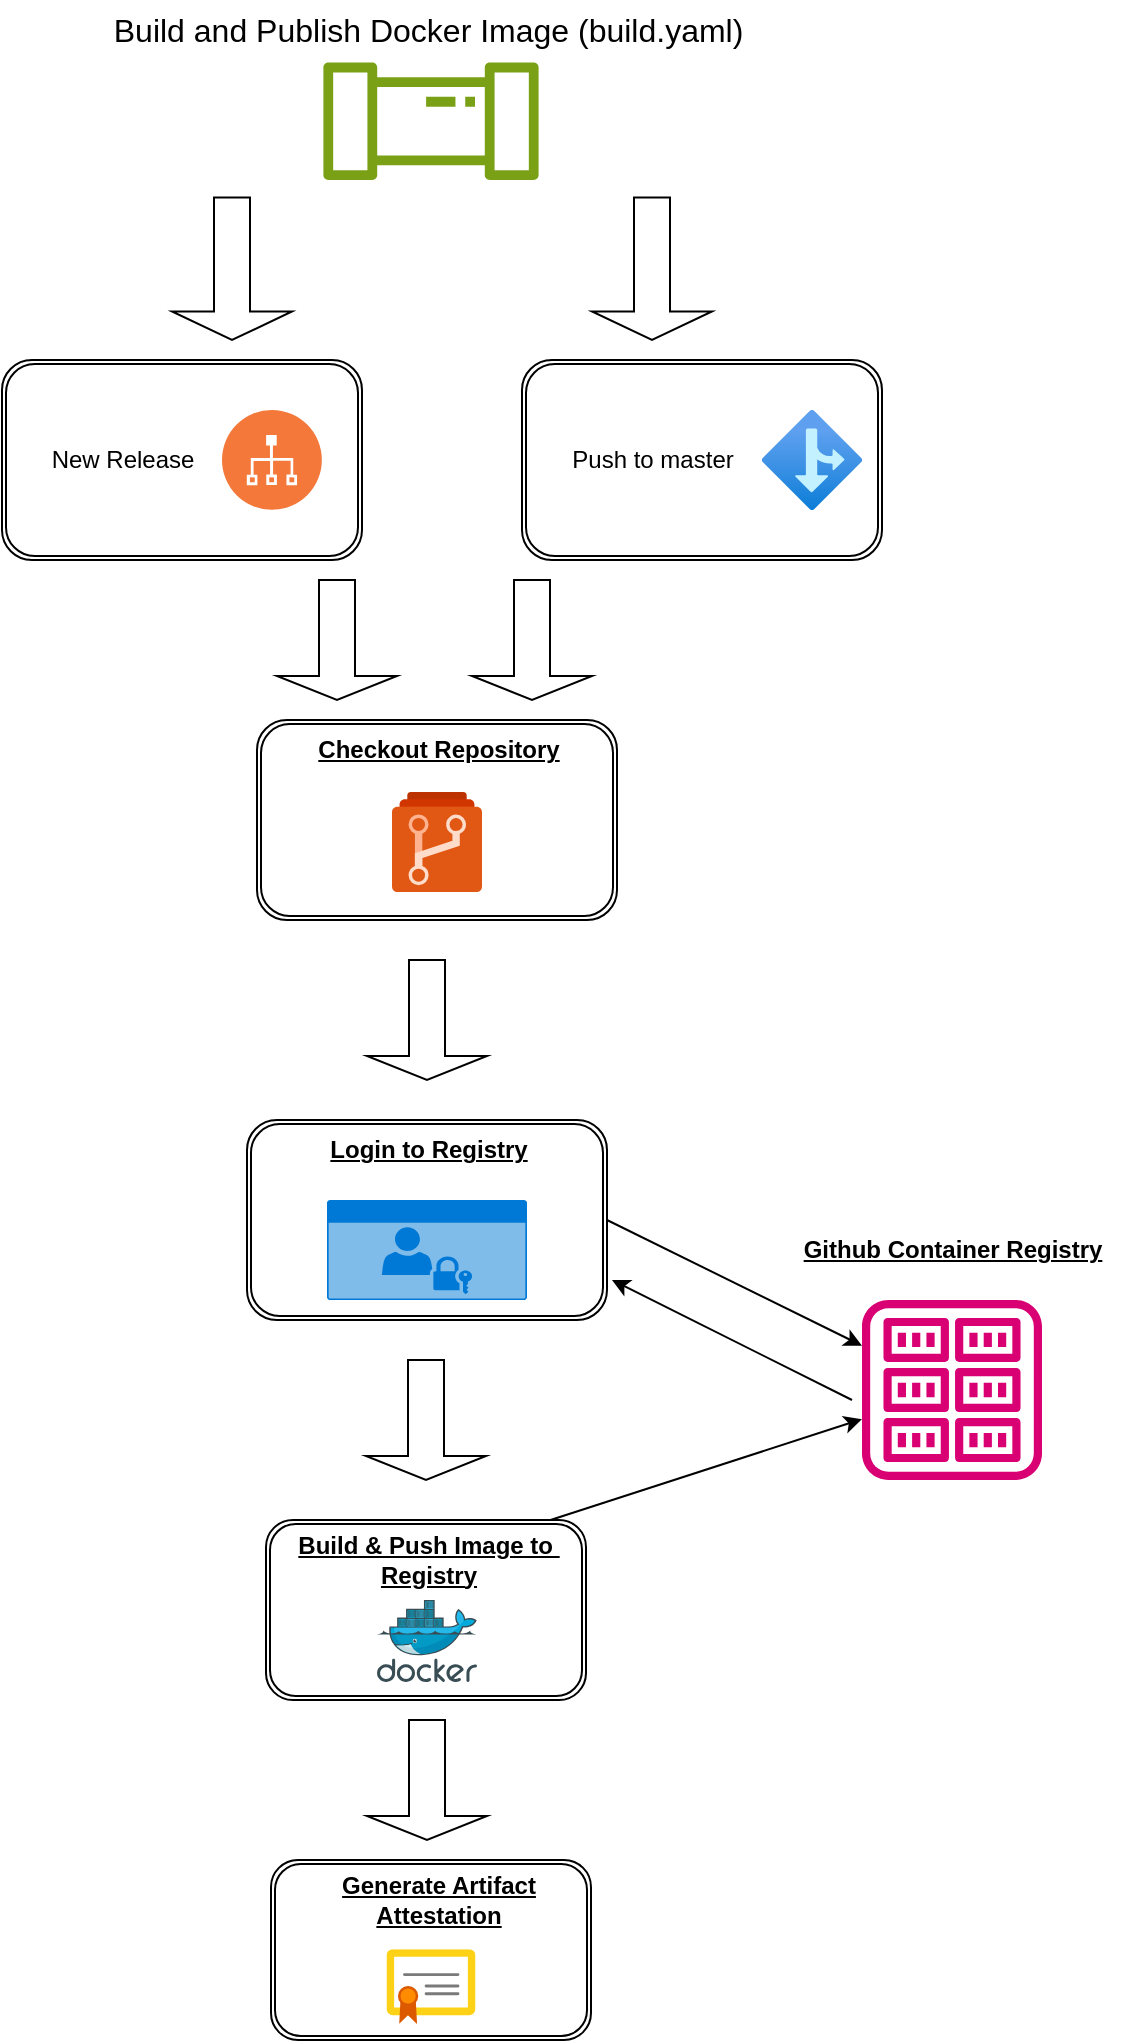 <mxfile>
    <diagram id="CqXWOS4k1WvzzB3XPZWG" name="Page-1">
        <mxGraphModel dx="1007" dy="983" grid="1" gridSize="10" guides="1" tooltips="1" connect="1" arrows="1" fold="1" page="1" pageScale="1" pageWidth="850" pageHeight="1100" math="0" shadow="0">
            <root>
                <mxCell id="0"/>
                <mxCell id="1" parent="0"/>
                <mxCell id="3" value="&lt;font style=&quot;font-size: 16px;&quot;&gt;Build and Publish Docker Image (build.yaml)&lt;/font&gt;&lt;span style=&quot;font-size: 16px; background-color: transparent;&quot;&gt;&amp;nbsp;&lt;/span&gt;" style="text;html=1;align=center;verticalAlign=middle;resizable=0;points=[];autosize=1;strokeColor=none;fillColor=none;" vertex="1" parent="1">
                    <mxGeometry x="250" y="40" width="340" height="30" as="geometry"/>
                </mxCell>
                <mxCell id="8" value="" style="shape=ext;double=1;rounded=1;whiteSpace=wrap;html=1;" vertex="1" parent="1">
                    <mxGeometry x="332.5" y="400" width="180" height="100" as="geometry"/>
                </mxCell>
                <mxCell id="10" value="" style="sketch=0;outlineConnect=0;fontColor=#232F3E;gradientColor=none;fillColor=#7AA116;strokeColor=none;dashed=0;verticalLabelPosition=bottom;verticalAlign=top;align=center;html=1;fontSize=12;fontStyle=0;aspect=fixed;pointerEvents=1;shape=mxgraph.aws4.iot_analytics_pipeline;" vertex="1" parent="1">
                    <mxGeometry x="365" y="71.31" width="109" height="58.69" as="geometry"/>
                </mxCell>
                <mxCell id="11" value="&lt;b&gt;&lt;u&gt;Checkout Repository&lt;/u&gt;&lt;/b&gt;" style="text;html=1;align=center;verticalAlign=middle;resizable=0;points=[];autosize=1;strokeColor=none;fillColor=none;" vertex="1" parent="1">
                    <mxGeometry x="352.5" y="400" width="140" height="30" as="geometry"/>
                </mxCell>
                <mxCell id="12" value="" style="image;sketch=0;aspect=fixed;html=1;points=[];align=center;fontSize=12;image=img/lib/mscae/Azure_Repos.svg;" vertex="1" parent="1">
                    <mxGeometry x="400" y="436" width="45" height="50" as="geometry"/>
                </mxCell>
                <mxCell id="13" value="" style="shape=singleArrow;direction=south;whiteSpace=wrap;html=1;" vertex="1" parent="1">
                    <mxGeometry x="290" y="138.69" width="60" height="71.31" as="geometry"/>
                </mxCell>
                <mxCell id="14" value="" style="shape=ext;double=1;rounded=1;whiteSpace=wrap;html=1;" vertex="1" parent="1">
                    <mxGeometry x="205" y="220" width="180" height="100" as="geometry"/>
                </mxCell>
                <mxCell id="16" value="" style="shape=singleArrow;direction=south;whiteSpace=wrap;html=1;" vertex="1" parent="1">
                    <mxGeometry x="500" y="138.69" width="60" height="71.31" as="geometry"/>
                </mxCell>
                <mxCell id="17" value="" style="shape=ext;double=1;rounded=1;whiteSpace=wrap;html=1;" vertex="1" parent="1">
                    <mxGeometry x="465" y="220" width="180" height="100" as="geometry"/>
                </mxCell>
                <mxCell id="18" value="" style="image;aspect=fixed;perimeter=ellipsePerimeter;html=1;align=center;shadow=0;dashed=0;fontColor=#4277BB;labelBackgroundColor=default;fontSize=12;spacingTop=3;image=img/lib/ibm/devops/release_management.svg;" vertex="1" parent="1">
                    <mxGeometry x="315" y="245" width="50" height="50" as="geometry"/>
                </mxCell>
                <mxCell id="7" value="" style="image;aspect=fixed;html=1;points=[];align=center;fontSize=12;image=img/lib/azure2/general/Branch.svg;" vertex="1" parent="1">
                    <mxGeometry x="585" y="245" width="50" height="50" as="geometry"/>
                </mxCell>
                <mxCell id="19" value="New Release" style="text;html=1;align=center;verticalAlign=middle;resizable=0;points=[];autosize=1;strokeColor=none;fillColor=none;" vertex="1" parent="1">
                    <mxGeometry x="220" y="255" width="90" height="30" as="geometry"/>
                </mxCell>
                <mxCell id="20" value="Push to master" style="text;html=1;align=center;verticalAlign=middle;resizable=0;points=[];autosize=1;strokeColor=none;fillColor=none;" vertex="1" parent="1">
                    <mxGeometry x="480" y="255" width="100" height="30" as="geometry"/>
                </mxCell>
                <mxCell id="21" value="" style="shape=singleArrow;direction=south;whiteSpace=wrap;html=1;" vertex="1" parent="1">
                    <mxGeometry x="342.5" y="330" width="60" height="60" as="geometry"/>
                </mxCell>
                <mxCell id="22" value="" style="shape=singleArrow;direction=south;whiteSpace=wrap;html=1;" vertex="1" parent="1">
                    <mxGeometry x="440" y="330" width="60" height="60" as="geometry"/>
                </mxCell>
                <mxCell id="26" value="" style="shape=singleArrow;direction=south;whiteSpace=wrap;html=1;" vertex="1" parent="1">
                    <mxGeometry x="387.5" y="520" width="60" height="60" as="geometry"/>
                </mxCell>
                <mxCell id="33" style="edgeStyle=none;html=1;exitX=1;exitY=0.5;exitDx=0;exitDy=0;" edge="1" parent="1" source="27" target="29">
                    <mxGeometry relative="1" as="geometry"/>
                </mxCell>
                <mxCell id="27" value="" style="shape=ext;double=1;rounded=1;whiteSpace=wrap;html=1;" vertex="1" parent="1">
                    <mxGeometry x="327.5" y="600" width="180" height="100" as="geometry"/>
                </mxCell>
                <mxCell id="28" value="&lt;b&gt;&lt;u&gt;Login to Registry&lt;/u&gt;&lt;/b&gt;" style="text;html=1;align=center;verticalAlign=middle;resizable=0;points=[];autosize=1;strokeColor=none;fillColor=none;" vertex="1" parent="1">
                    <mxGeometry x="357.5" y="600" width="120" height="30" as="geometry"/>
                </mxCell>
                <mxCell id="29" value="" style="sketch=0;outlineConnect=0;fillColor=#d80073;strokeColor=#A50040;dashed=0;verticalLabelPosition=bottom;verticalAlign=top;align=center;html=1;fontSize=12;fontStyle=0;aspect=fixed;pointerEvents=1;shape=mxgraph.aws4.registry;fontColor=#ffffff;" vertex="1" parent="1">
                    <mxGeometry x="635" y="690" width="90" height="90" as="geometry"/>
                </mxCell>
                <mxCell id="30" value="" style="shape=singleArrow;direction=south;whiteSpace=wrap;html=1;" vertex="1" parent="1">
                    <mxGeometry x="387" y="720" width="60" height="60" as="geometry"/>
                </mxCell>
                <mxCell id="31" value="&lt;b&gt;&lt;u&gt;Github Container Registry&lt;/u&gt;&lt;/b&gt;" style="text;html=1;align=center;verticalAlign=middle;resizable=0;points=[];autosize=1;strokeColor=none;fillColor=none;" vertex="1" parent="1">
                    <mxGeometry x="595" y="650" width="170" height="30" as="geometry"/>
                </mxCell>
                <mxCell id="32" value="" style="html=1;whiteSpace=wrap;strokeColor=none;fillColor=#0079D6;labelPosition=center;verticalLabelPosition=middle;verticalAlign=top;align=center;fontSize=12;outlineConnect=0;spacingTop=-6;fontColor=#FFFFFF;sketch=0;shape=mxgraph.sitemap.login;" vertex="1" parent="1">
                    <mxGeometry x="367.5" y="640" width="100" height="50" as="geometry"/>
                </mxCell>
                <mxCell id="34" value="" style="edgeStyle=none;orthogonalLoop=1;jettySize=auto;html=1;" edge="1" parent="1">
                    <mxGeometry width="100" relative="1" as="geometry">
                        <mxPoint x="630" y="740" as="sourcePoint"/>
                        <mxPoint x="510" y="680" as="targetPoint"/>
                        <Array as="points"/>
                    </mxGeometry>
                </mxCell>
                <mxCell id="35" value="" style="shape=ext;double=1;rounded=1;whiteSpace=wrap;html=1;" vertex="1" parent="1">
                    <mxGeometry x="337" y="800" width="160" height="90" as="geometry"/>
                </mxCell>
                <mxCell id="39" value="" style="edgeStyle=none;html=1;" edge="1" parent="1" source="36" target="37">
                    <mxGeometry relative="1" as="geometry"/>
                </mxCell>
                <mxCell id="36" value="" style="image;sketch=0;aspect=fixed;html=1;points=[];align=center;fontSize=12;image=img/lib/mscae/Docker.svg;" vertex="1" parent="1">
                    <mxGeometry x="392.5" y="840" width="50" height="41" as="geometry"/>
                </mxCell>
                <mxCell id="38" style="edgeStyle=none;html=1;" edge="1" parent="1" source="37" target="29">
                    <mxGeometry relative="1" as="geometry"/>
                </mxCell>
                <mxCell id="37" value="&lt;b&gt;&lt;u&gt;Build &amp;amp; Push Image to&amp;nbsp;&lt;/u&gt;&lt;/b&gt;&lt;div&gt;&lt;b&gt;&lt;u&gt;Registry&lt;/u&gt;&lt;/b&gt;&lt;/div&gt;" style="text;html=1;align=center;verticalAlign=middle;resizable=0;points=[];autosize=1;strokeColor=none;fillColor=none;" vertex="1" parent="1">
                    <mxGeometry x="342.5" y="800" width="150" height="40" as="geometry"/>
                </mxCell>
                <mxCell id="40" value="" style="shape=singleArrow;direction=south;whiteSpace=wrap;html=1;" vertex="1" parent="1">
                    <mxGeometry x="387.5" y="900" width="60" height="60" as="geometry"/>
                </mxCell>
                <mxCell id="41" value="" style="shape=ext;double=1;rounded=1;whiteSpace=wrap;html=1;" vertex="1" parent="1">
                    <mxGeometry x="339.5" y="970" width="160" height="90" as="geometry"/>
                </mxCell>
                <mxCell id="42" value="&lt;b&gt;&lt;u&gt;Generate Artifact&lt;/u&gt;&lt;/b&gt;&lt;div&gt;&lt;b&gt;&lt;u&gt;Attestation&lt;/u&gt;&lt;/b&gt;&lt;/div&gt;" style="text;html=1;align=center;verticalAlign=middle;resizable=0;points=[];autosize=1;strokeColor=none;fillColor=none;" vertex="1" parent="1">
                    <mxGeometry x="362.5" y="970" width="120" height="40" as="geometry"/>
                </mxCell>
                <mxCell id="43" value="" style="image;sketch=0;aspect=fixed;html=1;points=[];align=center;fontSize=12;image=img/lib/mscae/Certificate.svg;" vertex="1" parent="1">
                    <mxGeometry x="397.25" y="1014.62" width="44.5" height="37.38" as="geometry"/>
                </mxCell>
            </root>
        </mxGraphModel>
    </diagram>
</mxfile>